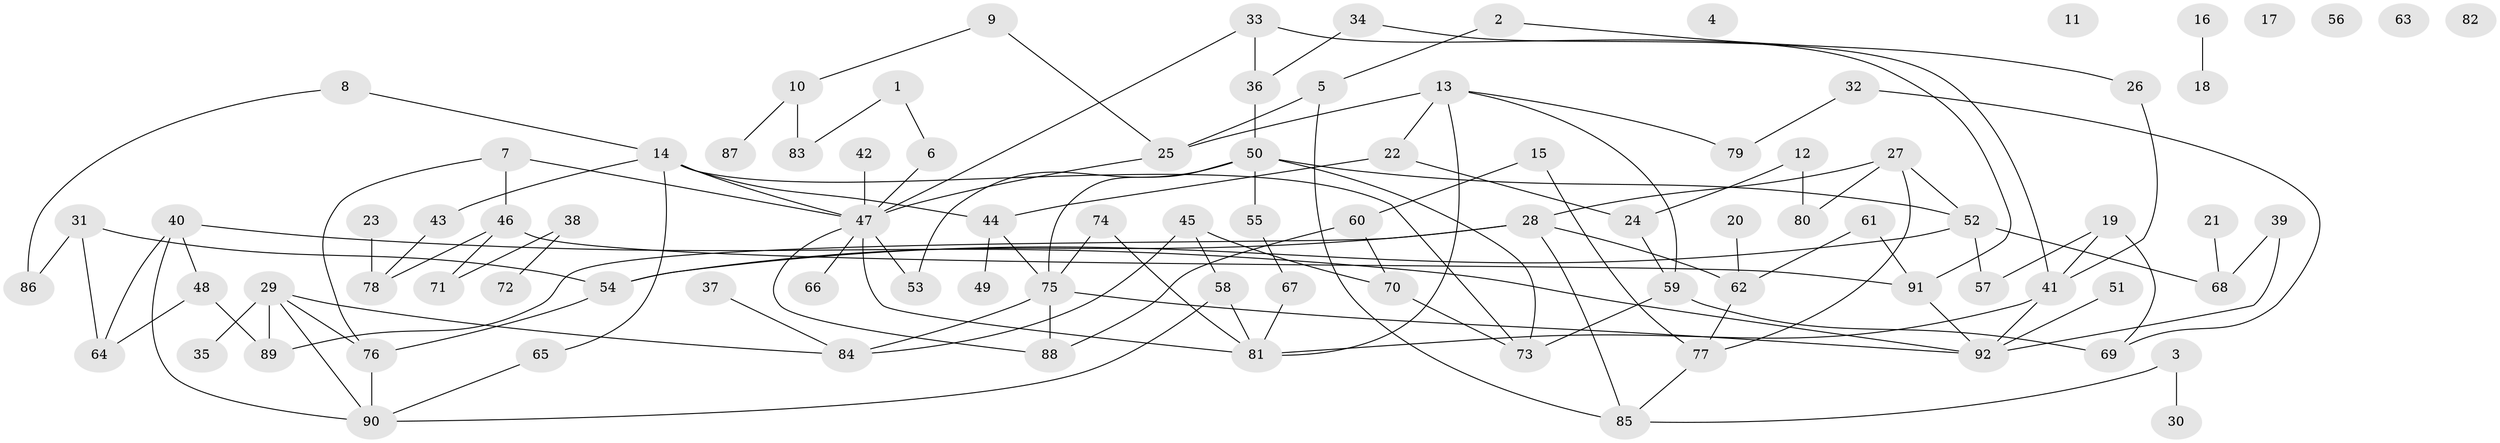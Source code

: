 // coarse degree distribution, {2: 0.21739130434782608, 5: 0.06521739130434782, 0: 0.15217391304347827, 12: 0.021739130434782608, 6: 0.021739130434782608, 4: 0.10869565217391304, 7: 0.06521739130434782, 1: 0.15217391304347827, 8: 0.043478260869565216, 3: 0.10869565217391304, 9: 0.043478260869565216}
// Generated by graph-tools (version 1.1) at 2025/16/03/04/25 18:16:31]
// undirected, 92 vertices, 126 edges
graph export_dot {
graph [start="1"]
  node [color=gray90,style=filled];
  1;
  2;
  3;
  4;
  5;
  6;
  7;
  8;
  9;
  10;
  11;
  12;
  13;
  14;
  15;
  16;
  17;
  18;
  19;
  20;
  21;
  22;
  23;
  24;
  25;
  26;
  27;
  28;
  29;
  30;
  31;
  32;
  33;
  34;
  35;
  36;
  37;
  38;
  39;
  40;
  41;
  42;
  43;
  44;
  45;
  46;
  47;
  48;
  49;
  50;
  51;
  52;
  53;
  54;
  55;
  56;
  57;
  58;
  59;
  60;
  61;
  62;
  63;
  64;
  65;
  66;
  67;
  68;
  69;
  70;
  71;
  72;
  73;
  74;
  75;
  76;
  77;
  78;
  79;
  80;
  81;
  82;
  83;
  84;
  85;
  86;
  87;
  88;
  89;
  90;
  91;
  92;
  1 -- 6;
  1 -- 83;
  2 -- 5;
  2 -- 26;
  3 -- 30;
  3 -- 85;
  5 -- 25;
  5 -- 85;
  6 -- 47;
  7 -- 46;
  7 -- 47;
  7 -- 76;
  8 -- 14;
  8 -- 86;
  9 -- 10;
  9 -- 25;
  10 -- 83;
  10 -- 87;
  12 -- 24;
  12 -- 80;
  13 -- 22;
  13 -- 25;
  13 -- 59;
  13 -- 79;
  13 -- 81;
  14 -- 43;
  14 -- 44;
  14 -- 47;
  14 -- 65;
  14 -- 73;
  15 -- 60;
  15 -- 77;
  16 -- 18;
  19 -- 41;
  19 -- 57;
  19 -- 69;
  20 -- 62;
  21 -- 68;
  22 -- 24;
  22 -- 44;
  23 -- 78;
  24 -- 59;
  25 -- 47;
  26 -- 41;
  27 -- 28;
  27 -- 52;
  27 -- 77;
  27 -- 80;
  28 -- 54;
  28 -- 62;
  28 -- 85;
  28 -- 89;
  29 -- 35;
  29 -- 76;
  29 -- 84;
  29 -- 89;
  29 -- 90;
  31 -- 54;
  31 -- 64;
  31 -- 86;
  32 -- 69;
  32 -- 79;
  33 -- 36;
  33 -- 47;
  33 -- 91;
  34 -- 36;
  34 -- 41;
  36 -- 50;
  37 -- 84;
  38 -- 71;
  38 -- 72;
  39 -- 68;
  39 -- 92;
  40 -- 48;
  40 -- 64;
  40 -- 90;
  40 -- 92;
  41 -- 81;
  41 -- 92;
  42 -- 47;
  43 -- 78;
  44 -- 49;
  44 -- 75;
  45 -- 58;
  45 -- 70;
  45 -- 84;
  46 -- 71;
  46 -- 78;
  46 -- 91;
  47 -- 53;
  47 -- 66;
  47 -- 81;
  47 -- 88;
  48 -- 64;
  48 -- 89;
  50 -- 52;
  50 -- 53;
  50 -- 55;
  50 -- 73;
  50 -- 75;
  51 -- 92;
  52 -- 54;
  52 -- 57;
  52 -- 68;
  54 -- 76;
  55 -- 67;
  58 -- 81;
  58 -- 90;
  59 -- 69;
  59 -- 73;
  60 -- 70;
  60 -- 88;
  61 -- 62;
  61 -- 91;
  62 -- 77;
  65 -- 90;
  67 -- 81;
  70 -- 73;
  74 -- 75;
  74 -- 81;
  75 -- 84;
  75 -- 88;
  75 -- 92;
  76 -- 90;
  77 -- 85;
  91 -- 92;
}
